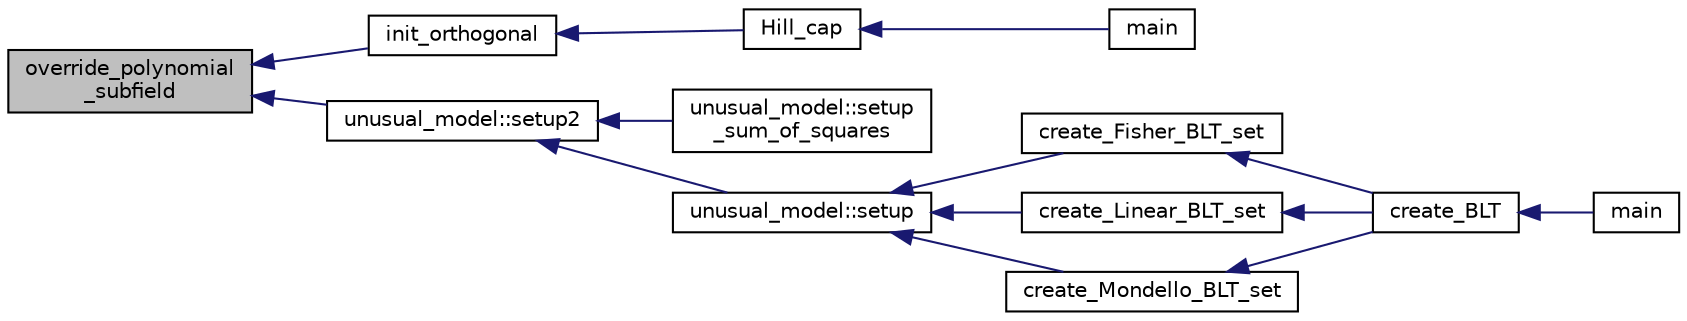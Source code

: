 digraph "override_polynomial_subfield"
{
  edge [fontname="Helvetica",fontsize="10",labelfontname="Helvetica",labelfontsize="10"];
  node [fontname="Helvetica",fontsize="10",shape=record];
  rankdir="LR";
  Node12285 [label="override_polynomial\l_subfield",height=0.2,width=0.4,color="black", fillcolor="grey75", style="filled", fontcolor="black"];
  Node12285 -> Node12286 [dir="back",color="midnightblue",fontsize="10",style="solid",fontname="Helvetica"];
  Node12286 [label="init_orthogonal",height=0.2,width=0.4,color="black", fillcolor="white", style="filled",URL="$da/d28/hill_8_c.html#abf695eb9f6a0c10d5aa0c0ce4b60ad6d"];
  Node12286 -> Node12287 [dir="back",color="midnightblue",fontsize="10",style="solid",fontname="Helvetica"];
  Node12287 [label="Hill_cap",height=0.2,width=0.4,color="black", fillcolor="white", style="filled",URL="$da/d28/hill_8_c.html#a7c2543fe497e681d4b492b16ea7f933e"];
  Node12287 -> Node12288 [dir="back",color="midnightblue",fontsize="10",style="solid",fontname="Helvetica"];
  Node12288 [label="main",height=0.2,width=0.4,color="black", fillcolor="white", style="filled",URL="$da/d28/hill_8_c.html#a217dbf8b442f20279ea00b898af96f52"];
  Node12285 -> Node12289 [dir="back",color="midnightblue",fontsize="10",style="solid",fontname="Helvetica"];
  Node12289 [label="unusual_model::setup2",height=0.2,width=0.4,color="black", fillcolor="white", style="filled",URL="$dc/d50/classunusual__model.html#a00f7da705c24f863338828447abf7aae"];
  Node12289 -> Node12290 [dir="back",color="midnightblue",fontsize="10",style="solid",fontname="Helvetica"];
  Node12290 [label="unusual_model::setup\l_sum_of_squares",height=0.2,width=0.4,color="black", fillcolor="white", style="filled",URL="$dc/d50/classunusual__model.html#ab330b51451b34a5291ee5707ef725eff"];
  Node12289 -> Node12291 [dir="back",color="midnightblue",fontsize="10",style="solid",fontname="Helvetica"];
  Node12291 [label="unusual_model::setup",height=0.2,width=0.4,color="black", fillcolor="white", style="filled",URL="$dc/d50/classunusual__model.html#adb517fd342dd2ed2d0cc117211ac1c0d"];
  Node12291 -> Node12292 [dir="back",color="midnightblue",fontsize="10",style="solid",fontname="Helvetica"];
  Node12292 [label="create_Fisher_BLT_set",height=0.2,width=0.4,color="black", fillcolor="white", style="filled",URL="$d4/d67/geometry_8h.html#ad970fc96c238a422a64338691f8b91cc"];
  Node12292 -> Node12293 [dir="back",color="midnightblue",fontsize="10",style="solid",fontname="Helvetica"];
  Node12293 [label="create_BLT",height=0.2,width=0.4,color="black", fillcolor="white", style="filled",URL="$d4/d67/geometry_8h.html#a5a6f4081a90668e2e95f8e4886d241d9"];
  Node12293 -> Node12294 [dir="back",color="midnightblue",fontsize="10",style="solid",fontname="Helvetica"];
  Node12294 [label="main",height=0.2,width=0.4,color="black", fillcolor="white", style="filled",URL="$d4/d6e/make__something_8_c.html#a217dbf8b442f20279ea00b898af96f52"];
  Node12291 -> Node12295 [dir="back",color="midnightblue",fontsize="10",style="solid",fontname="Helvetica"];
  Node12295 [label="create_Linear_BLT_set",height=0.2,width=0.4,color="black", fillcolor="white", style="filled",URL="$d4/d67/geometry_8h.html#a9a35af1dd478ad49c6922240bfff89dd"];
  Node12295 -> Node12293 [dir="back",color="midnightblue",fontsize="10",style="solid",fontname="Helvetica"];
  Node12291 -> Node12296 [dir="back",color="midnightblue",fontsize="10",style="solid",fontname="Helvetica"];
  Node12296 [label="create_Mondello_BLT_set",height=0.2,width=0.4,color="black", fillcolor="white", style="filled",URL="$d4/d67/geometry_8h.html#ab6f68b0ad3b8ccc37d88073576930ea8"];
  Node12296 -> Node12293 [dir="back",color="midnightblue",fontsize="10",style="solid",fontname="Helvetica"];
}
